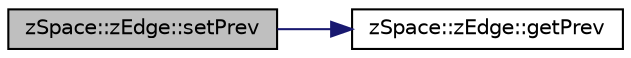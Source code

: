 digraph "zSpace::zEdge::setPrev"
{
 // LATEX_PDF_SIZE
  edge [fontname="Helvetica",fontsize="10",labelfontname="Helvetica",labelfontsize="10"];
  node [fontname="Helvetica",fontsize="10",shape=record];
  rankdir="LR";
  Node620 [label="zSpace::zEdge::setPrev",height=0.2,width=0.4,color="black", fillcolor="grey75", style="filled", fontcolor="black",tooltip="This method sets the previous edge of current zEdge to the the input edge."];
  Node620 -> Node621 [color="midnightblue",fontsize="10",style="solid",fontname="Helvetica"];
  Node621 [label="zSpace::zEdge::getPrev",height=0.2,width=0.4,color="black", fillcolor="white", style="filled",URL="$classz_space_1_1z_edge.html#a01d9d153f7c5ec381474e815384f7d30",tooltip="This method returns the previous edge of current zEdge."];
}
